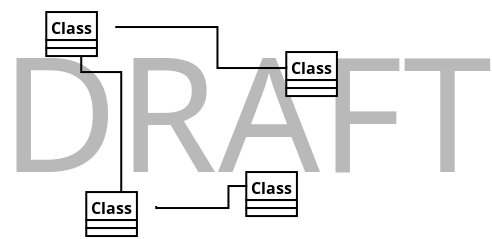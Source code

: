 <?xml version="1.0"?>
<diagram xmlns:dia="http://www.lysator.liu.se/~alla/dia/">
  <diagramdata>
    <attribute name="background">
      <color val="#ffffff"/>
    </attribute>
    <attribute name="paper">
      <composite type="paper">
        <attribute name="name">
          <string>#Letter#</string>
        </attribute>
        <attribute name="tmargin">
          <real val="2.54"/>
        </attribute>
        <attribute name="bmargin">
          <real val="2.54"/>
        </attribute>
        <attribute name="lmargin">
          <real val="2.54"/>
        </attribute>
        <attribute name="rmargin">
          <real val="2.54"/>
        </attribute>
        <attribute name="is_portrait">
          <boolean val="true"/>
        </attribute>
        <attribute name="scaling">
          <real val="1"/>
        </attribute>
        <attribute name="fitto">
          <boolean val="false"/>
        </attribute>
      </composite>
    </attribute>
    <attribute name="grid">
      <composite type="grid">
        <attribute name="width_x">
          <real val="1"/>
        </attribute>
        <attribute name="width_y">
          <real val="1"/>
        </attribute>
        <attribute name="visible_x">
          <int val="1"/>
        </attribute>
        <attribute name="visible_y">
          <int val="1"/>
        </attribute>
      </composite>
    </attribute>
    <attribute name="guides">
      <composite type="guides">
        <attribute name="hguides"/>
        <attribute name="vguides"/>
      </composite>
    </attribute>
  </diagramdata>
  <layer name="Background" visible="true">
    <object type="Standard - Text" version="0" id="O0">
      <attribute name="obj_pos">
        <point val="21,7"/>
      </attribute>
      <attribute name="obj_bb">
        <rectangle val="4.235,-1;37.765,9"/>
      </attribute>
      <attribute name="text">
        <composite type="text">
          <attribute name="string">
            <string>#DRAFT#</string>
          </attribute>
          <attribute name="font">
            <font name="Helvetica"/>
          </attribute>
          <attribute name="height">
            <real val="10"/>
          </attribute>
          <attribute name="pos">
            <point val="21,7"/>
          </attribute>
          <attribute name="color">
            <color val="#b9b9b9"/>
          </attribute>
          <attribute name="alignment">
            <enum val="1"/>
          </attribute>
        </composite>
      </attribute>
    </object>
  </layer>
  <layer name="New layer" visible="true">
    <object type="UML - Class" version="0" id="O1">
      <attribute name="obj_pos">
        <point val="11,-1"/>
      </attribute>
      <attribute name="obj_bb">
        <rectangle val="10.95,-1.05;14.547,1.25"/>
      </attribute>
      <attribute name="elem_corner">
        <point val="11,-1"/>
      </attribute>
      <attribute name="elem_width">
        <real val="3.497"/>
      </attribute>
      <attribute name="elem_height">
        <real val="2.2"/>
      </attribute>
      <attribute name="name">
        <string>#Class#</string>
      </attribute>
      <attribute name="stereotype">
        <string/>
      </attribute>
      <attribute name="abstract">
        <boolean val="false"/>
      </attribute>
      <attribute name="suppress_attributes">
        <boolean val="false"/>
      </attribute>
      <attribute name="suppress_operations">
        <boolean val="false"/>
      </attribute>
      <attribute name="visible_attributes">
        <boolean val="true"/>
      </attribute>
      <attribute name="visible_operations">
        <boolean val="true"/>
      </attribute>
      <attribute name="attributes"/>
      <attribute name="operations"/>
      <attribute name="template">
        <boolean val="false"/>
      </attribute>
      <attribute name="templates"/>
    </object>
    <object type="UML - Class" version="0" id="O2">
      <attribute name="obj_pos">
        <point val="21,7"/>
      </attribute>
      <attribute name="obj_bb">
        <rectangle val="20.95,6.95;24.547,9.25"/>
      </attribute>
      <attribute name="elem_corner">
        <point val="21,7"/>
      </attribute>
      <attribute name="elem_width">
        <real val="3.497"/>
      </attribute>
      <attribute name="elem_height">
        <real val="2.2"/>
      </attribute>
      <attribute name="name">
        <string>#Class#</string>
      </attribute>
      <attribute name="stereotype">
        <string/>
      </attribute>
      <attribute name="abstract">
        <boolean val="false"/>
      </attribute>
      <attribute name="suppress_attributes">
        <boolean val="false"/>
      </attribute>
      <attribute name="suppress_operations">
        <boolean val="false"/>
      </attribute>
      <attribute name="visible_attributes">
        <boolean val="true"/>
      </attribute>
      <attribute name="visible_operations">
        <boolean val="true"/>
      </attribute>
      <attribute name="attributes"/>
      <attribute name="operations"/>
      <attribute name="template">
        <boolean val="false"/>
      </attribute>
      <attribute name="templates"/>
    </object>
    <object type="UML - Class" version="0" id="O3">
      <attribute name="obj_pos">
        <point val="13,8"/>
      </attribute>
      <attribute name="obj_bb">
        <rectangle val="12.95,7.95;16.547,10.25"/>
      </attribute>
      <attribute name="elem_corner">
        <point val="13,8"/>
      </attribute>
      <attribute name="elem_width">
        <real val="3.497"/>
      </attribute>
      <attribute name="elem_height">
        <real val="2.2"/>
      </attribute>
      <attribute name="name">
        <string>#Class#</string>
      </attribute>
      <attribute name="stereotype">
        <string/>
      </attribute>
      <attribute name="abstract">
        <boolean val="false"/>
      </attribute>
      <attribute name="suppress_attributes">
        <boolean val="false"/>
      </attribute>
      <attribute name="suppress_operations">
        <boolean val="false"/>
      </attribute>
      <attribute name="visible_attributes">
        <boolean val="true"/>
      </attribute>
      <attribute name="visible_operations">
        <boolean val="true"/>
      </attribute>
      <attribute name="attributes"/>
      <attribute name="operations"/>
      <attribute name="template">
        <boolean val="false"/>
      </attribute>
      <attribute name="templates"/>
    </object>
    <object type="UML - Class" version="0" id="O4">
      <attribute name="obj_pos">
        <point val="23,1"/>
      </attribute>
      <attribute name="obj_bb">
        <rectangle val="22.95,0.95;26.547,3.25"/>
      </attribute>
      <attribute name="elem_corner">
        <point val="23,1"/>
      </attribute>
      <attribute name="elem_width">
        <real val="3.497"/>
      </attribute>
      <attribute name="elem_height">
        <real val="2.2"/>
      </attribute>
      <attribute name="name">
        <string>#Class#</string>
      </attribute>
      <attribute name="stereotype">
        <string/>
      </attribute>
      <attribute name="abstract">
        <boolean val="false"/>
      </attribute>
      <attribute name="suppress_attributes">
        <boolean val="false"/>
      </attribute>
      <attribute name="suppress_operations">
        <boolean val="false"/>
      </attribute>
      <attribute name="visible_attributes">
        <boolean val="true"/>
      </attribute>
      <attribute name="visible_operations">
        <boolean val="true"/>
      </attribute>
      <attribute name="attributes"/>
      <attribute name="operations"/>
      <attribute name="template">
        <boolean val="false"/>
      </attribute>
      <attribute name="templates"/>
    </object>
    <object type="UML - Association" version="0" id="O5">
      <attribute name="obj_pos">
        <point val="14.497,-0.3"/>
      </attribute>
      <attribute name="obj_bb">
        <rectangle val="13.047,-1.75;24.45,3.3"/>
      </attribute>
      <attribute name="orth_points">
        <point val="14.497,-0.3"/>
        <point val="14.497,-0.251"/>
        <point val="19.559,-0.251"/>
        <point val="19.559,1.799"/>
        <point val="23,1.799"/>
        <point val="23,1.7"/>
      </attribute>
      <attribute name="orth_orient">
        <enum val="1"/>
        <enum val="0"/>
        <enum val="1"/>
        <enum val="0"/>
        <enum val="1"/>
      </attribute>
      <attribute name="name">
        <string/>
      </attribute>
      <attribute name="direction">
        <enum val="0"/>
      </attribute>
      <attribute name="ends">
        <composite>
          <attribute name="role">
            <string/>
          </attribute>
          <attribute name="multiplicity">
            <string/>
          </attribute>
          <attribute name="arrow">
            <boolean val="false"/>
          </attribute>
          <attribute name="aggregate">
            <enum val="0"/>
          </attribute>
        </composite>
        <composite>
          <attribute name="role">
            <string/>
          </attribute>
          <attribute name="multiplicity">
            <string/>
          </attribute>
          <attribute name="arrow">
            <boolean val="false"/>
          </attribute>
          <attribute name="aggregate">
            <enum val="0"/>
          </attribute>
        </composite>
      </attribute>
      <connections>
        <connection handle="0" to="O1" connection="4"/>
        <connection handle="1" to="O4" connection="3"/>
      </connections>
    </object>
    <object type="UML - Association" version="0" id="O6">
      <attribute name="obj_pos">
        <point val="12.748,1.2"/>
      </attribute>
      <attribute name="obj_bb">
        <rectangle val="11.298,-0.25;16.198,9.6"/>
      </attribute>
      <attribute name="orth_points">
        <point val="12.748,1.2"/>
        <point val="12.748,2"/>
        <point val="14.748,2"/>
        <point val="14.748,8"/>
      </attribute>
      <attribute name="orth_orient">
        <enum val="1"/>
        <enum val="0"/>
        <enum val="1"/>
      </attribute>
      <attribute name="name">
        <string/>
      </attribute>
      <attribute name="direction">
        <enum val="0"/>
      </attribute>
      <attribute name="ends">
        <composite>
          <attribute name="role">
            <string/>
          </attribute>
          <attribute name="multiplicity">
            <string/>
          </attribute>
          <attribute name="arrow">
            <boolean val="false"/>
          </attribute>
          <attribute name="aggregate">
            <enum val="0"/>
          </attribute>
        </composite>
        <composite>
          <attribute name="role">
            <string/>
          </attribute>
          <attribute name="multiplicity">
            <string/>
          </attribute>
          <attribute name="arrow">
            <boolean val="false"/>
          </attribute>
          <attribute name="aggregate">
            <enum val="0"/>
          </attribute>
        </composite>
      </attribute>
      <connections>
        <connection handle="0" to="O1" connection="6"/>
        <connection handle="1" to="O3" connection="1"/>
      </connections>
    </object>
    <object type="UML - Association" version="0" id="O7">
      <attribute name="obj_pos">
        <point val="16.497,8.7"/>
      </attribute>
      <attribute name="obj_bb">
        <rectangle val="15.047,6.249;22.45,10.3"/>
      </attribute>
      <attribute name="orth_points">
        <point val="16.497,8.7"/>
        <point val="16.497,8.799"/>
        <point val="20.109,8.799"/>
        <point val="20.109,7.699"/>
        <point val="21,7.699"/>
        <point val="21,7.7"/>
      </attribute>
      <attribute name="orth_orient">
        <enum val="1"/>
        <enum val="0"/>
        <enum val="1"/>
        <enum val="0"/>
        <enum val="1"/>
      </attribute>
      <attribute name="name">
        <string/>
      </attribute>
      <attribute name="direction">
        <enum val="0"/>
      </attribute>
      <attribute name="ends">
        <composite>
          <attribute name="role">
            <string/>
          </attribute>
          <attribute name="multiplicity">
            <string/>
          </attribute>
          <attribute name="arrow">
            <boolean val="false"/>
          </attribute>
          <attribute name="aggregate">
            <enum val="0"/>
          </attribute>
        </composite>
        <composite>
          <attribute name="role">
            <string/>
          </attribute>
          <attribute name="multiplicity">
            <string/>
          </attribute>
          <attribute name="arrow">
            <boolean val="false"/>
          </attribute>
          <attribute name="aggregate">
            <enum val="0"/>
          </attribute>
        </composite>
      </attribute>
      <connections>
        <connection handle="0" to="O3" connection="4"/>
        <connection handle="1" to="O2" connection="3"/>
      </connections>
    </object>
  </layer>
</diagram>
